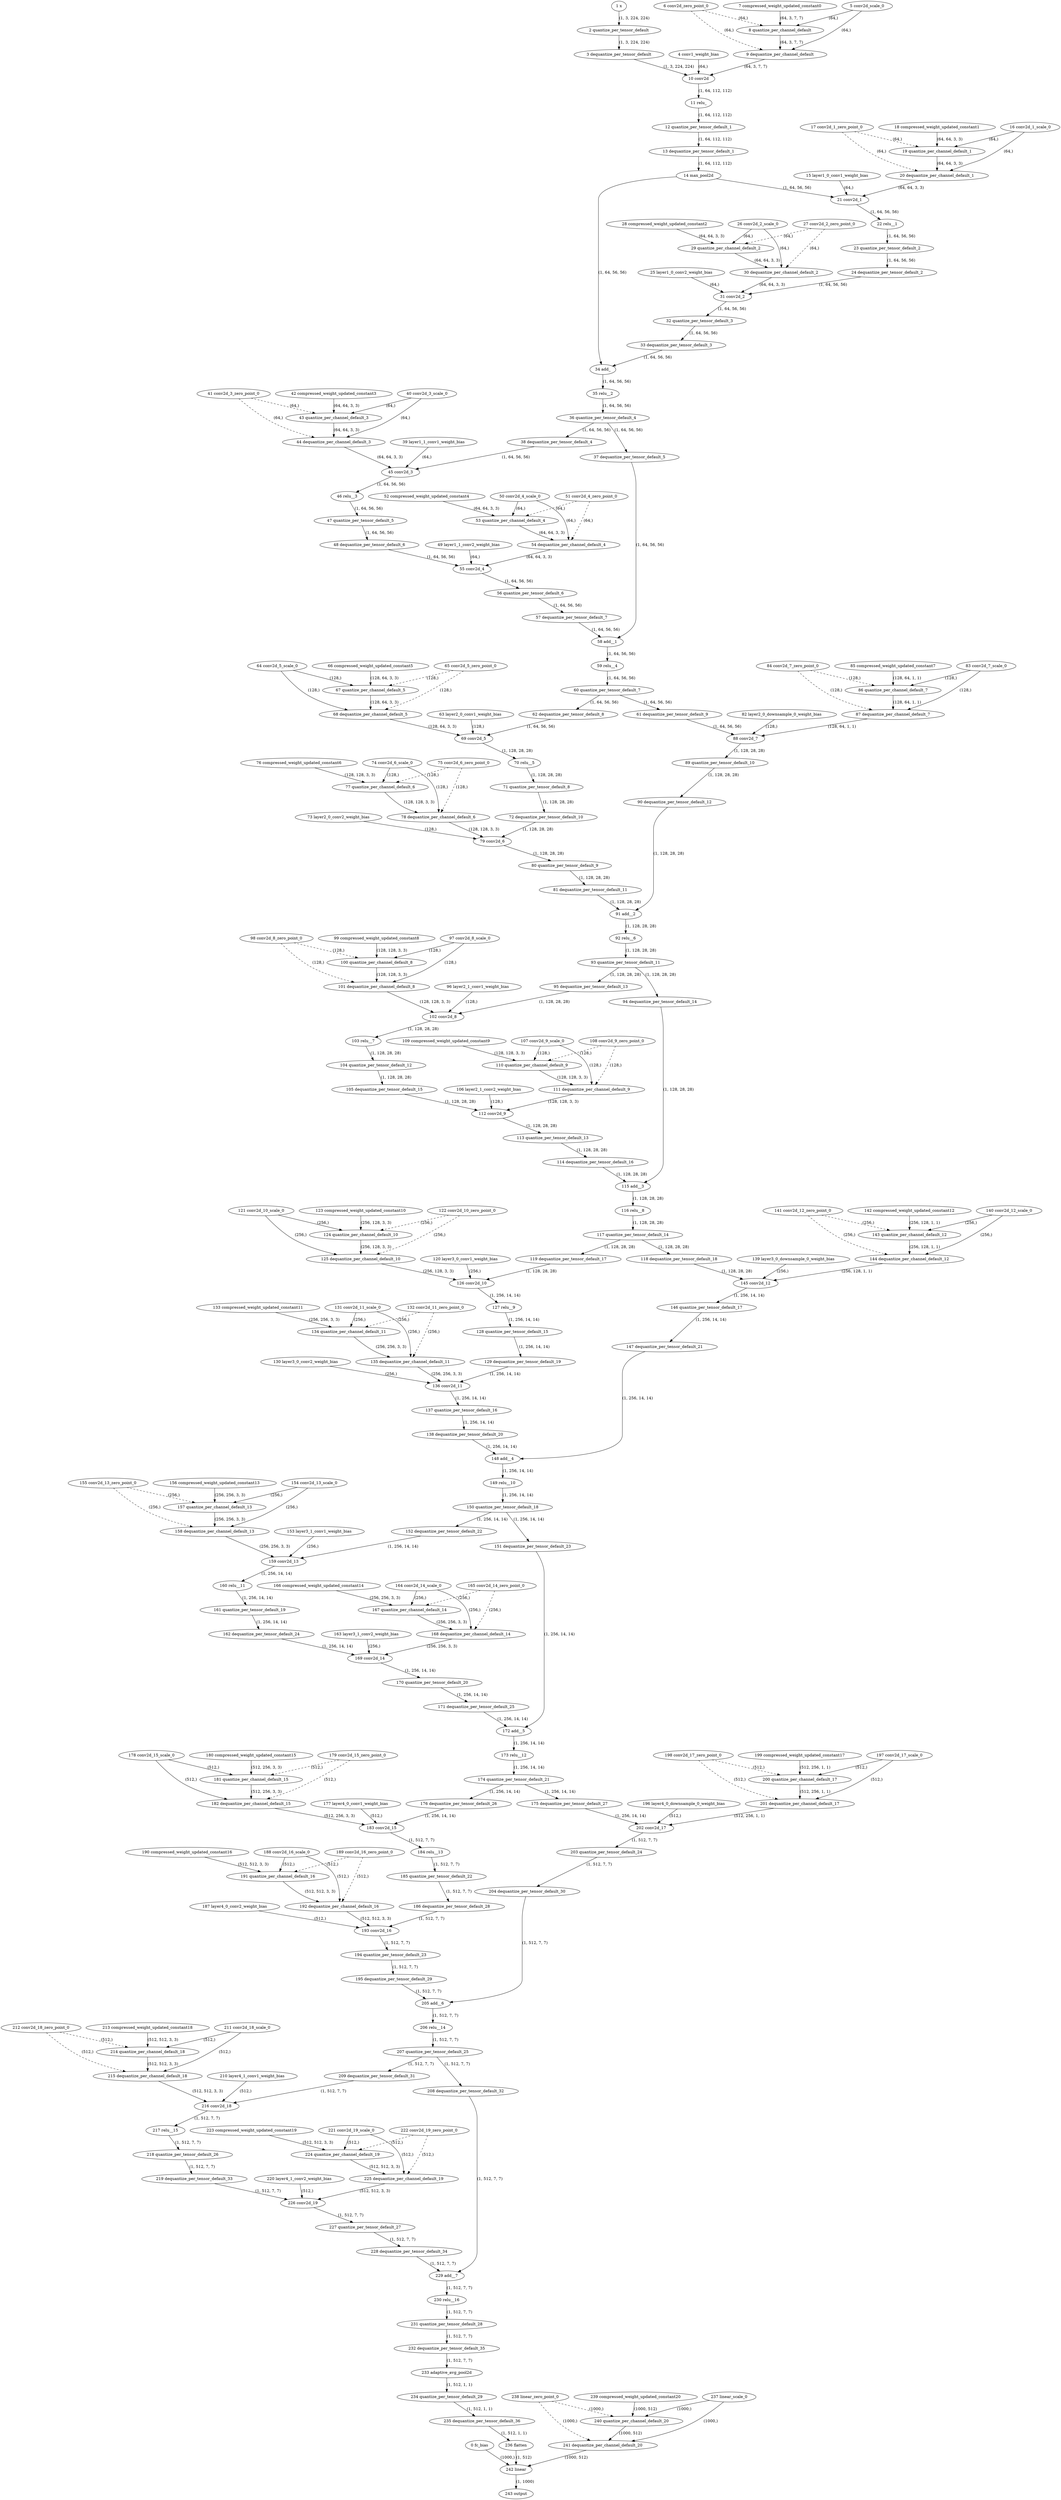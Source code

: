 strict digraph  {
"0 fc_bias" [id=0, type=get_attr];
"1 x" [id=1, type=input];
"2 quantize_per_tensor_default" [id=2, type=quantize_per_tensor];
"3 dequantize_per_tensor_default" [id=3, type=dequantize_per_tensor];
"4 conv1_weight_bias" [id=4, type=get_attr];
"5 conv2d_scale_0" [id=5, type=get_attr];
"6 conv2d_zero_point_0" [id=6, type=get_attr];
"7 compressed_weight_updated_constant0" [id=7, type=get_attr];
"8 quantize_per_channel_default" [id=8, type=quantize_per_channel];
"9 dequantize_per_channel_default" [id=9, type=dequantize_per_channel];
"10 conv2d" [id=10, type=conv2d];
"11 relu_" [id=11, type=relu_];
"12 quantize_per_tensor_default_1" [id=12, type=quantize_per_tensor];
"13 dequantize_per_tensor_default_1" [id=13, type=dequantize_per_tensor];
"14 max_pool2d" [id=14, type=max_pool2d];
"15 layer1_0_conv1_weight_bias" [id=15, type=get_attr];
"16 conv2d_1_scale_0" [id=16, type=get_attr];
"17 conv2d_1_zero_point_0" [id=17, type=get_attr];
"18 compressed_weight_updated_constant1" [id=18, type=get_attr];
"19 quantize_per_channel_default_1" [id=19, type=quantize_per_channel];
"20 dequantize_per_channel_default_1" [id=20, type=dequantize_per_channel];
"21 conv2d_1" [id=21, type=conv2d];
"22 relu__1" [id=22, type=relu_];
"23 quantize_per_tensor_default_2" [id=23, type=quantize_per_tensor];
"24 dequantize_per_tensor_default_2" [id=24, type=dequantize_per_tensor];
"25 layer1_0_conv2_weight_bias" [id=25, type=get_attr];
"26 conv2d_2_scale_0" [id=26, type=get_attr];
"27 conv2d_2_zero_point_0" [id=27, type=get_attr];
"28 compressed_weight_updated_constant2" [id=28, type=get_attr];
"29 quantize_per_channel_default_2" [id=29, type=quantize_per_channel];
"30 dequantize_per_channel_default_2" [id=30, type=dequantize_per_channel];
"31 conv2d_2" [id=31, type=conv2d];
"32 quantize_per_tensor_default_3" [id=32, type=quantize_per_tensor];
"33 dequantize_per_tensor_default_3" [id=33, type=dequantize_per_tensor];
"34 add_" [id=34, type=add_];
"35 relu__2" [id=35, type=relu_];
"36 quantize_per_tensor_default_4" [id=36, type=quantize_per_tensor];
"37 dequantize_per_tensor_default_5" [id=37, type=dequantize_per_tensor];
"38 dequantize_per_tensor_default_4" [id=38, type=dequantize_per_tensor];
"39 layer1_1_conv1_weight_bias" [id=39, type=get_attr];
"40 conv2d_3_scale_0" [id=40, type=get_attr];
"41 conv2d_3_zero_point_0" [id=41, type=get_attr];
"42 compressed_weight_updated_constant3" [id=42, type=get_attr];
"43 quantize_per_channel_default_3" [id=43, type=quantize_per_channel];
"44 dequantize_per_channel_default_3" [id=44, type=dequantize_per_channel];
"45 conv2d_3" [id=45, type=conv2d];
"46 relu__3" [id=46, type=relu_];
"47 quantize_per_tensor_default_5" [id=47, type=quantize_per_tensor];
"48 dequantize_per_tensor_default_6" [id=48, type=dequantize_per_tensor];
"49 layer1_1_conv2_weight_bias" [id=49, type=get_attr];
"50 conv2d_4_scale_0" [id=50, type=get_attr];
"51 conv2d_4_zero_point_0" [id=51, type=get_attr];
"52 compressed_weight_updated_constant4" [id=52, type=get_attr];
"53 quantize_per_channel_default_4" [id=53, type=quantize_per_channel];
"54 dequantize_per_channel_default_4" [id=54, type=dequantize_per_channel];
"55 conv2d_4" [id=55, type=conv2d];
"56 quantize_per_tensor_default_6" [id=56, type=quantize_per_tensor];
"57 dequantize_per_tensor_default_7" [id=57, type=dequantize_per_tensor];
"58 add__1" [id=58, type=add_];
"59 relu__4" [id=59, type=relu_];
"60 quantize_per_tensor_default_7" [id=60, type=quantize_per_tensor];
"61 dequantize_per_tensor_default_9" [id=61, type=dequantize_per_tensor];
"62 dequantize_per_tensor_default_8" [id=62, type=dequantize_per_tensor];
"63 layer2_0_conv1_weight_bias" [id=63, type=get_attr];
"64 conv2d_5_scale_0" [id=64, type=get_attr];
"65 conv2d_5_zero_point_0" [id=65, type=get_attr];
"66 compressed_weight_updated_constant5" [id=66, type=get_attr];
"67 quantize_per_channel_default_5" [id=67, type=quantize_per_channel];
"68 dequantize_per_channel_default_5" [id=68, type=dequantize_per_channel];
"69 conv2d_5" [id=69, type=conv2d];
"70 relu__5" [id=70, type=relu_];
"71 quantize_per_tensor_default_8" [id=71, type=quantize_per_tensor];
"72 dequantize_per_tensor_default_10" [id=72, type=dequantize_per_tensor];
"73 layer2_0_conv2_weight_bias" [id=73, type=get_attr];
"74 conv2d_6_scale_0" [id=74, type=get_attr];
"75 conv2d_6_zero_point_0" [id=75, type=get_attr];
"76 compressed_weight_updated_constant6" [id=76, type=get_attr];
"77 quantize_per_channel_default_6" [id=77, type=quantize_per_channel];
"78 dequantize_per_channel_default_6" [id=78, type=dequantize_per_channel];
"79 conv2d_6" [id=79, type=conv2d];
"80 quantize_per_tensor_default_9" [id=80, type=quantize_per_tensor];
"81 dequantize_per_tensor_default_11" [id=81, type=dequantize_per_tensor];
"82 layer2_0_downsample_0_weight_bias" [id=82, type=get_attr];
"83 conv2d_7_scale_0" [id=83, type=get_attr];
"84 conv2d_7_zero_point_0" [id=84, type=get_attr];
"85 compressed_weight_updated_constant7" [id=85, type=get_attr];
"86 quantize_per_channel_default_7" [id=86, type=quantize_per_channel];
"87 dequantize_per_channel_default_7" [id=87, type=dequantize_per_channel];
"88 conv2d_7" [id=88, type=conv2d];
"89 quantize_per_tensor_default_10" [id=89, type=quantize_per_tensor];
"90 dequantize_per_tensor_default_12" [id=90, type=dequantize_per_tensor];
"91 add__2" [id=91, type=add_];
"92 relu__6" [id=92, type=relu_];
"93 quantize_per_tensor_default_11" [id=93, type=quantize_per_tensor];
"94 dequantize_per_tensor_default_14" [id=94, type=dequantize_per_tensor];
"95 dequantize_per_tensor_default_13" [id=95, type=dequantize_per_tensor];
"96 layer2_1_conv1_weight_bias" [id=96, type=get_attr];
"97 conv2d_8_scale_0" [id=97, type=get_attr];
"98 conv2d_8_zero_point_0" [id=98, type=get_attr];
"99 compressed_weight_updated_constant8" [id=99, type=get_attr];
"100 quantize_per_channel_default_8" [id=100, type=quantize_per_channel];
"101 dequantize_per_channel_default_8" [id=101, type=dequantize_per_channel];
"102 conv2d_8" [id=102, type=conv2d];
"103 relu__7" [id=103, type=relu_];
"104 quantize_per_tensor_default_12" [id=104, type=quantize_per_tensor];
"105 dequantize_per_tensor_default_15" [id=105, type=dequantize_per_tensor];
"106 layer2_1_conv2_weight_bias" [id=106, type=get_attr];
"107 conv2d_9_scale_0" [id=107, type=get_attr];
"108 conv2d_9_zero_point_0" [id=108, type=get_attr];
"109 compressed_weight_updated_constant9" [id=109, type=get_attr];
"110 quantize_per_channel_default_9" [id=110, type=quantize_per_channel];
"111 dequantize_per_channel_default_9" [id=111, type=dequantize_per_channel];
"112 conv2d_9" [id=112, type=conv2d];
"113 quantize_per_tensor_default_13" [id=113, type=quantize_per_tensor];
"114 dequantize_per_tensor_default_16" [id=114, type=dequantize_per_tensor];
"115 add__3" [id=115, type=add_];
"116 relu__8" [id=116, type=relu_];
"117 quantize_per_tensor_default_14" [id=117, type=quantize_per_tensor];
"118 dequantize_per_tensor_default_18" [id=118, type=dequantize_per_tensor];
"119 dequantize_per_tensor_default_17" [id=119, type=dequantize_per_tensor];
"120 layer3_0_conv1_weight_bias" [id=120, type=get_attr];
"121 conv2d_10_scale_0" [id=121, type=get_attr];
"122 conv2d_10_zero_point_0" [id=122, type=get_attr];
"123 compressed_weight_updated_constant10" [id=123, type=get_attr];
"124 quantize_per_channel_default_10" [id=124, type=quantize_per_channel];
"125 dequantize_per_channel_default_10" [id=125, type=dequantize_per_channel];
"126 conv2d_10" [id=126, type=conv2d];
"127 relu__9" [id=127, type=relu_];
"128 quantize_per_tensor_default_15" [id=128, type=quantize_per_tensor];
"129 dequantize_per_tensor_default_19" [id=129, type=dequantize_per_tensor];
"130 layer3_0_conv2_weight_bias" [id=130, type=get_attr];
"131 conv2d_11_scale_0" [id=131, type=get_attr];
"132 conv2d_11_zero_point_0" [id=132, type=get_attr];
"133 compressed_weight_updated_constant11" [id=133, type=get_attr];
"134 quantize_per_channel_default_11" [id=134, type=quantize_per_channel];
"135 dequantize_per_channel_default_11" [id=135, type=dequantize_per_channel];
"136 conv2d_11" [id=136, type=conv2d];
"137 quantize_per_tensor_default_16" [id=137, type=quantize_per_tensor];
"138 dequantize_per_tensor_default_20" [id=138, type=dequantize_per_tensor];
"139 layer3_0_downsample_0_weight_bias" [id=139, type=get_attr];
"140 conv2d_12_scale_0" [id=140, type=get_attr];
"141 conv2d_12_zero_point_0" [id=141, type=get_attr];
"142 compressed_weight_updated_constant12" [id=142, type=get_attr];
"143 quantize_per_channel_default_12" [id=143, type=quantize_per_channel];
"144 dequantize_per_channel_default_12" [id=144, type=dequantize_per_channel];
"145 conv2d_12" [id=145, type=conv2d];
"146 quantize_per_tensor_default_17" [id=146, type=quantize_per_tensor];
"147 dequantize_per_tensor_default_21" [id=147, type=dequantize_per_tensor];
"148 add__4" [id=148, type=add_];
"149 relu__10" [id=149, type=relu_];
"150 quantize_per_tensor_default_18" [id=150, type=quantize_per_tensor];
"151 dequantize_per_tensor_default_23" [id=151, type=dequantize_per_tensor];
"152 dequantize_per_tensor_default_22" [id=152, type=dequantize_per_tensor];
"153 layer3_1_conv1_weight_bias" [id=153, type=get_attr];
"154 conv2d_13_scale_0" [id=154, type=get_attr];
"155 conv2d_13_zero_point_0" [id=155, type=get_attr];
"156 compressed_weight_updated_constant13" [id=156, type=get_attr];
"157 quantize_per_channel_default_13" [id=157, type=quantize_per_channel];
"158 dequantize_per_channel_default_13" [id=158, type=dequantize_per_channel];
"159 conv2d_13" [id=159, type=conv2d];
"160 relu__11" [id=160, type=relu_];
"161 quantize_per_tensor_default_19" [id=161, type=quantize_per_tensor];
"162 dequantize_per_tensor_default_24" [id=162, type=dequantize_per_tensor];
"163 layer3_1_conv2_weight_bias" [id=163, type=get_attr];
"164 conv2d_14_scale_0" [id=164, type=get_attr];
"165 conv2d_14_zero_point_0" [id=165, type=get_attr];
"166 compressed_weight_updated_constant14" [id=166, type=get_attr];
"167 quantize_per_channel_default_14" [id=167, type=quantize_per_channel];
"168 dequantize_per_channel_default_14" [id=168, type=dequantize_per_channel];
"169 conv2d_14" [id=169, type=conv2d];
"170 quantize_per_tensor_default_20" [id=170, type=quantize_per_tensor];
"171 dequantize_per_tensor_default_25" [id=171, type=dequantize_per_tensor];
"172 add__5" [id=172, type=add_];
"173 relu__12" [id=173, type=relu_];
"174 quantize_per_tensor_default_21" [id=174, type=quantize_per_tensor];
"175 dequantize_per_tensor_default_27" [id=175, type=dequantize_per_tensor];
"176 dequantize_per_tensor_default_26" [id=176, type=dequantize_per_tensor];
"177 layer4_0_conv1_weight_bias" [id=177, type=get_attr];
"178 conv2d_15_scale_0" [id=178, type=get_attr];
"179 conv2d_15_zero_point_0" [id=179, type=get_attr];
"180 compressed_weight_updated_constant15" [id=180, type=get_attr];
"181 quantize_per_channel_default_15" [id=181, type=quantize_per_channel];
"182 dequantize_per_channel_default_15" [id=182, type=dequantize_per_channel];
"183 conv2d_15" [id=183, type=conv2d];
"184 relu__13" [id=184, type=relu_];
"185 quantize_per_tensor_default_22" [id=185, type=quantize_per_tensor];
"186 dequantize_per_tensor_default_28" [id=186, type=dequantize_per_tensor];
"187 layer4_0_conv2_weight_bias" [id=187, type=get_attr];
"188 conv2d_16_scale_0" [id=188, type=get_attr];
"189 conv2d_16_zero_point_0" [id=189, type=get_attr];
"190 compressed_weight_updated_constant16" [id=190, type=get_attr];
"191 quantize_per_channel_default_16" [id=191, type=quantize_per_channel];
"192 dequantize_per_channel_default_16" [id=192, type=dequantize_per_channel];
"193 conv2d_16" [id=193, type=conv2d];
"194 quantize_per_tensor_default_23" [id=194, type=quantize_per_tensor];
"195 dequantize_per_tensor_default_29" [id=195, type=dequantize_per_tensor];
"196 layer4_0_downsample_0_weight_bias" [id=196, type=get_attr];
"197 conv2d_17_scale_0" [id=197, type=get_attr];
"198 conv2d_17_zero_point_0" [id=198, type=get_attr];
"199 compressed_weight_updated_constant17" [id=199, type=get_attr];
"200 quantize_per_channel_default_17" [id=200, type=quantize_per_channel];
"201 dequantize_per_channel_default_17" [id=201, type=dequantize_per_channel];
"202 conv2d_17" [id=202, type=conv2d];
"203 quantize_per_tensor_default_24" [id=203, type=quantize_per_tensor];
"204 dequantize_per_tensor_default_30" [id=204, type=dequantize_per_tensor];
"205 add__6" [id=205, type=add_];
"206 relu__14" [id=206, type=relu_];
"207 quantize_per_tensor_default_25" [id=207, type=quantize_per_tensor];
"208 dequantize_per_tensor_default_32" [id=208, type=dequantize_per_tensor];
"209 dequantize_per_tensor_default_31" [id=209, type=dequantize_per_tensor];
"210 layer4_1_conv1_weight_bias" [id=210, type=get_attr];
"211 conv2d_18_scale_0" [id=211, type=get_attr];
"212 conv2d_18_zero_point_0" [id=212, type=get_attr];
"213 compressed_weight_updated_constant18" [id=213, type=get_attr];
"214 quantize_per_channel_default_18" [id=214, type=quantize_per_channel];
"215 dequantize_per_channel_default_18" [id=215, type=dequantize_per_channel];
"216 conv2d_18" [id=216, type=conv2d];
"217 relu__15" [id=217, type=relu_];
"218 quantize_per_tensor_default_26" [id=218, type=quantize_per_tensor];
"219 dequantize_per_tensor_default_33" [id=219, type=dequantize_per_tensor];
"220 layer4_1_conv2_weight_bias" [id=220, type=get_attr];
"221 conv2d_19_scale_0" [id=221, type=get_attr];
"222 conv2d_19_zero_point_0" [id=222, type=get_attr];
"223 compressed_weight_updated_constant19" [id=223, type=get_attr];
"224 quantize_per_channel_default_19" [id=224, type=quantize_per_channel];
"225 dequantize_per_channel_default_19" [id=225, type=dequantize_per_channel];
"226 conv2d_19" [id=226, type=conv2d];
"227 quantize_per_tensor_default_27" [id=227, type=quantize_per_tensor];
"228 dequantize_per_tensor_default_34" [id=228, type=dequantize_per_tensor];
"229 add__7" [id=229, type=add_];
"230 relu__16" [id=230, type=relu_];
"231 quantize_per_tensor_default_28" [id=231, type=quantize_per_tensor];
"232 dequantize_per_tensor_default_35" [id=232, type=dequantize_per_tensor];
"233 adaptive_avg_pool2d" [id=233, type=adaptive_avg_pool2d];
"234 quantize_per_tensor_default_29" [id=234, type=quantize_per_tensor];
"235 dequantize_per_tensor_default_36" [id=235, type=dequantize_per_tensor];
"236 flatten" [id=236, type=flatten];
"237 linear_scale_0" [id=237, type=get_attr];
"238 linear_zero_point_0" [id=238, type=get_attr];
"239 compressed_weight_updated_constant20" [id=239, type=get_attr];
"240 quantize_per_channel_default_20" [id=240, type=quantize_per_channel];
"241 dequantize_per_channel_default_20" [id=241, type=dequantize_per_channel];
"242 linear" [id=242, type=linear];
"243 output" [id=243, type=output];
"0 fc_bias" -> "242 linear"  [label="(1000,)", style=solid];
"1 x" -> "2 quantize_per_tensor_default"  [label="(1, 3, 224, 224)", style=solid];
"2 quantize_per_tensor_default" -> "3 dequantize_per_tensor_default"  [label="(1, 3, 224, 224)", style=solid];
"3 dequantize_per_tensor_default" -> "10 conv2d"  [label="(1, 3, 224, 224)", style=solid];
"4 conv1_weight_bias" -> "10 conv2d"  [label="(64,)", style=solid];
"5 conv2d_scale_0" -> "8 quantize_per_channel_default"  [label="(64,)", style=solid];
"5 conv2d_scale_0" -> "9 dequantize_per_channel_default"  [label="(64,)", style=solid];
"6 conv2d_zero_point_0" -> "8 quantize_per_channel_default"  [label="(64,)", style=dashed];
"6 conv2d_zero_point_0" -> "9 dequantize_per_channel_default"  [label="(64,)", style=dashed];
"7 compressed_weight_updated_constant0" -> "8 quantize_per_channel_default"  [label="(64, 3, 7, 7)", style=solid];
"8 quantize_per_channel_default" -> "9 dequantize_per_channel_default"  [label="(64, 3, 7, 7)", style=solid];
"9 dequantize_per_channel_default" -> "10 conv2d"  [label="(64, 3, 7, 7)", style=solid];
"10 conv2d" -> "11 relu_"  [label="(1, 64, 112, 112)", style=solid];
"11 relu_" -> "12 quantize_per_tensor_default_1"  [label="(1, 64, 112, 112)", style=solid];
"12 quantize_per_tensor_default_1" -> "13 dequantize_per_tensor_default_1"  [label="(1, 64, 112, 112)", style=solid];
"13 dequantize_per_tensor_default_1" -> "14 max_pool2d"  [label="(1, 64, 112, 112)", style=solid];
"14 max_pool2d" -> "21 conv2d_1"  [label="(1, 64, 56, 56)", style=solid];
"14 max_pool2d" -> "34 add_"  [label="(1, 64, 56, 56)", style=solid];
"15 layer1_0_conv1_weight_bias" -> "21 conv2d_1"  [label="(64,)", style=solid];
"16 conv2d_1_scale_0" -> "19 quantize_per_channel_default_1"  [label="(64,)", style=solid];
"16 conv2d_1_scale_0" -> "20 dequantize_per_channel_default_1"  [label="(64,)", style=solid];
"17 conv2d_1_zero_point_0" -> "19 quantize_per_channel_default_1"  [label="(64,)", style=dashed];
"17 conv2d_1_zero_point_0" -> "20 dequantize_per_channel_default_1"  [label="(64,)", style=dashed];
"18 compressed_weight_updated_constant1" -> "19 quantize_per_channel_default_1"  [label="(64, 64, 3, 3)", style=solid];
"19 quantize_per_channel_default_1" -> "20 dequantize_per_channel_default_1"  [label="(64, 64, 3, 3)", style=solid];
"20 dequantize_per_channel_default_1" -> "21 conv2d_1"  [label="(64, 64, 3, 3)", style=solid];
"21 conv2d_1" -> "22 relu__1"  [label="(1, 64, 56, 56)", style=solid];
"22 relu__1" -> "23 quantize_per_tensor_default_2"  [label="(1, 64, 56, 56)", style=solid];
"23 quantize_per_tensor_default_2" -> "24 dequantize_per_tensor_default_2"  [label="(1, 64, 56, 56)", style=solid];
"24 dequantize_per_tensor_default_2" -> "31 conv2d_2"  [label="(1, 64, 56, 56)", style=solid];
"25 layer1_0_conv2_weight_bias" -> "31 conv2d_2"  [label="(64,)", style=solid];
"26 conv2d_2_scale_0" -> "29 quantize_per_channel_default_2"  [label="(64,)", style=solid];
"26 conv2d_2_scale_0" -> "30 dequantize_per_channel_default_2"  [label="(64,)", style=solid];
"27 conv2d_2_zero_point_0" -> "29 quantize_per_channel_default_2"  [label="(64,)", style=dashed];
"27 conv2d_2_zero_point_0" -> "30 dequantize_per_channel_default_2"  [label="(64,)", style=dashed];
"28 compressed_weight_updated_constant2" -> "29 quantize_per_channel_default_2"  [label="(64, 64, 3, 3)", style=solid];
"29 quantize_per_channel_default_2" -> "30 dequantize_per_channel_default_2"  [label="(64, 64, 3, 3)", style=solid];
"30 dequantize_per_channel_default_2" -> "31 conv2d_2"  [label="(64, 64, 3, 3)", style=solid];
"31 conv2d_2" -> "32 quantize_per_tensor_default_3"  [label="(1, 64, 56, 56)", style=solid];
"32 quantize_per_tensor_default_3" -> "33 dequantize_per_tensor_default_3"  [label="(1, 64, 56, 56)", style=solid];
"33 dequantize_per_tensor_default_3" -> "34 add_"  [label="(1, 64, 56, 56)", style=solid];
"34 add_" -> "35 relu__2"  [label="(1, 64, 56, 56)", style=solid];
"35 relu__2" -> "36 quantize_per_tensor_default_4"  [label="(1, 64, 56, 56)", style=solid];
"36 quantize_per_tensor_default_4" -> "37 dequantize_per_tensor_default_5"  [label="(1, 64, 56, 56)", style=solid];
"36 quantize_per_tensor_default_4" -> "38 dequantize_per_tensor_default_4"  [label="(1, 64, 56, 56)", style=solid];
"37 dequantize_per_tensor_default_5" -> "58 add__1"  [label="(1, 64, 56, 56)", style=solid];
"38 dequantize_per_tensor_default_4" -> "45 conv2d_3"  [label="(1, 64, 56, 56)", style=solid];
"39 layer1_1_conv1_weight_bias" -> "45 conv2d_3"  [label="(64,)", style=solid];
"40 conv2d_3_scale_0" -> "43 quantize_per_channel_default_3"  [label="(64,)", style=solid];
"40 conv2d_3_scale_0" -> "44 dequantize_per_channel_default_3"  [label="(64,)", style=solid];
"41 conv2d_3_zero_point_0" -> "43 quantize_per_channel_default_3"  [label="(64,)", style=dashed];
"41 conv2d_3_zero_point_0" -> "44 dequantize_per_channel_default_3"  [label="(64,)", style=dashed];
"42 compressed_weight_updated_constant3" -> "43 quantize_per_channel_default_3"  [label="(64, 64, 3, 3)", style=solid];
"43 quantize_per_channel_default_3" -> "44 dequantize_per_channel_default_3"  [label="(64, 64, 3, 3)", style=solid];
"44 dequantize_per_channel_default_3" -> "45 conv2d_3"  [label="(64, 64, 3, 3)", style=solid];
"45 conv2d_3" -> "46 relu__3"  [label="(1, 64, 56, 56)", style=solid];
"46 relu__3" -> "47 quantize_per_tensor_default_5"  [label="(1, 64, 56, 56)", style=solid];
"47 quantize_per_tensor_default_5" -> "48 dequantize_per_tensor_default_6"  [label="(1, 64, 56, 56)", style=solid];
"48 dequantize_per_tensor_default_6" -> "55 conv2d_4"  [label="(1, 64, 56, 56)", style=solid];
"49 layer1_1_conv2_weight_bias" -> "55 conv2d_4"  [label="(64,)", style=solid];
"50 conv2d_4_scale_0" -> "53 quantize_per_channel_default_4"  [label="(64,)", style=solid];
"50 conv2d_4_scale_0" -> "54 dequantize_per_channel_default_4"  [label="(64,)", style=solid];
"51 conv2d_4_zero_point_0" -> "53 quantize_per_channel_default_4"  [label="(64,)", style=dashed];
"51 conv2d_4_zero_point_0" -> "54 dequantize_per_channel_default_4"  [label="(64,)", style=dashed];
"52 compressed_weight_updated_constant4" -> "53 quantize_per_channel_default_4"  [label="(64, 64, 3, 3)", style=solid];
"53 quantize_per_channel_default_4" -> "54 dequantize_per_channel_default_4"  [label="(64, 64, 3, 3)", style=solid];
"54 dequantize_per_channel_default_4" -> "55 conv2d_4"  [label="(64, 64, 3, 3)", style=solid];
"55 conv2d_4" -> "56 quantize_per_tensor_default_6"  [label="(1, 64, 56, 56)", style=solid];
"56 quantize_per_tensor_default_6" -> "57 dequantize_per_tensor_default_7"  [label="(1, 64, 56, 56)", style=solid];
"57 dequantize_per_tensor_default_7" -> "58 add__1"  [label="(1, 64, 56, 56)", style=solid];
"58 add__1" -> "59 relu__4"  [label="(1, 64, 56, 56)", style=solid];
"59 relu__4" -> "60 quantize_per_tensor_default_7"  [label="(1, 64, 56, 56)", style=solid];
"60 quantize_per_tensor_default_7" -> "61 dequantize_per_tensor_default_9"  [label="(1, 64, 56, 56)", style=solid];
"60 quantize_per_tensor_default_7" -> "62 dequantize_per_tensor_default_8"  [label="(1, 64, 56, 56)", style=solid];
"61 dequantize_per_tensor_default_9" -> "88 conv2d_7"  [label="(1, 64, 56, 56)", style=solid];
"62 dequantize_per_tensor_default_8" -> "69 conv2d_5"  [label="(1, 64, 56, 56)", style=solid];
"63 layer2_0_conv1_weight_bias" -> "69 conv2d_5"  [label="(128,)", style=solid];
"64 conv2d_5_scale_0" -> "67 quantize_per_channel_default_5"  [label="(128,)", style=solid];
"64 conv2d_5_scale_0" -> "68 dequantize_per_channel_default_5"  [label="(128,)", style=solid];
"65 conv2d_5_zero_point_0" -> "67 quantize_per_channel_default_5"  [label="(128,)", style=dashed];
"65 conv2d_5_zero_point_0" -> "68 dequantize_per_channel_default_5"  [label="(128,)", style=dashed];
"66 compressed_weight_updated_constant5" -> "67 quantize_per_channel_default_5"  [label="(128, 64, 3, 3)", style=solid];
"67 quantize_per_channel_default_5" -> "68 dequantize_per_channel_default_5"  [label="(128, 64, 3, 3)", style=solid];
"68 dequantize_per_channel_default_5" -> "69 conv2d_5"  [label="(128, 64, 3, 3)", style=solid];
"69 conv2d_5" -> "70 relu__5"  [label="(1, 128, 28, 28)", style=solid];
"70 relu__5" -> "71 quantize_per_tensor_default_8"  [label="(1, 128, 28, 28)", style=solid];
"71 quantize_per_tensor_default_8" -> "72 dequantize_per_tensor_default_10"  [label="(1, 128, 28, 28)", style=solid];
"72 dequantize_per_tensor_default_10" -> "79 conv2d_6"  [label="(1, 128, 28, 28)", style=solid];
"73 layer2_0_conv2_weight_bias" -> "79 conv2d_6"  [label="(128,)", style=solid];
"74 conv2d_6_scale_0" -> "77 quantize_per_channel_default_6"  [label="(128,)", style=solid];
"74 conv2d_6_scale_0" -> "78 dequantize_per_channel_default_6"  [label="(128,)", style=solid];
"75 conv2d_6_zero_point_0" -> "77 quantize_per_channel_default_6"  [label="(128,)", style=dashed];
"75 conv2d_6_zero_point_0" -> "78 dequantize_per_channel_default_6"  [label="(128,)", style=dashed];
"76 compressed_weight_updated_constant6" -> "77 quantize_per_channel_default_6"  [label="(128, 128, 3, 3)", style=solid];
"77 quantize_per_channel_default_6" -> "78 dequantize_per_channel_default_6"  [label="(128, 128, 3, 3)", style=solid];
"78 dequantize_per_channel_default_6" -> "79 conv2d_6"  [label="(128, 128, 3, 3)", style=solid];
"79 conv2d_6" -> "80 quantize_per_tensor_default_9"  [label="(1, 128, 28, 28)", style=solid];
"80 quantize_per_tensor_default_9" -> "81 dequantize_per_tensor_default_11"  [label="(1, 128, 28, 28)", style=solid];
"81 dequantize_per_tensor_default_11" -> "91 add__2"  [label="(1, 128, 28, 28)", style=solid];
"82 layer2_0_downsample_0_weight_bias" -> "88 conv2d_7"  [label="(128,)", style=solid];
"83 conv2d_7_scale_0" -> "86 quantize_per_channel_default_7"  [label="(128,)", style=solid];
"83 conv2d_7_scale_0" -> "87 dequantize_per_channel_default_7"  [label="(128,)", style=solid];
"84 conv2d_7_zero_point_0" -> "86 quantize_per_channel_default_7"  [label="(128,)", style=dashed];
"84 conv2d_7_zero_point_0" -> "87 dequantize_per_channel_default_7"  [label="(128,)", style=dashed];
"85 compressed_weight_updated_constant7" -> "86 quantize_per_channel_default_7"  [label="(128, 64, 1, 1)", style=solid];
"86 quantize_per_channel_default_7" -> "87 dequantize_per_channel_default_7"  [label="(128, 64, 1, 1)", style=solid];
"87 dequantize_per_channel_default_7" -> "88 conv2d_7"  [label="(128, 64, 1, 1)", style=solid];
"88 conv2d_7" -> "89 quantize_per_tensor_default_10"  [label="(1, 128, 28, 28)", style=solid];
"89 quantize_per_tensor_default_10" -> "90 dequantize_per_tensor_default_12"  [label="(1, 128, 28, 28)", style=solid];
"90 dequantize_per_tensor_default_12" -> "91 add__2"  [label="(1, 128, 28, 28)", style=solid];
"91 add__2" -> "92 relu__6"  [label="(1, 128, 28, 28)", style=solid];
"92 relu__6" -> "93 quantize_per_tensor_default_11"  [label="(1, 128, 28, 28)", style=solid];
"93 quantize_per_tensor_default_11" -> "94 dequantize_per_tensor_default_14"  [label="(1, 128, 28, 28)", style=solid];
"93 quantize_per_tensor_default_11" -> "95 dequantize_per_tensor_default_13"  [label="(1, 128, 28, 28)", style=solid];
"94 dequantize_per_tensor_default_14" -> "115 add__3"  [label="(1, 128, 28, 28)", style=solid];
"95 dequantize_per_tensor_default_13" -> "102 conv2d_8"  [label="(1, 128, 28, 28)", style=solid];
"96 layer2_1_conv1_weight_bias" -> "102 conv2d_8"  [label="(128,)", style=solid];
"97 conv2d_8_scale_0" -> "100 quantize_per_channel_default_8"  [label="(128,)", style=solid];
"97 conv2d_8_scale_0" -> "101 dequantize_per_channel_default_8"  [label="(128,)", style=solid];
"98 conv2d_8_zero_point_0" -> "100 quantize_per_channel_default_8"  [label="(128,)", style=dashed];
"98 conv2d_8_zero_point_0" -> "101 dequantize_per_channel_default_8"  [label="(128,)", style=dashed];
"99 compressed_weight_updated_constant8" -> "100 quantize_per_channel_default_8"  [label="(128, 128, 3, 3)", style=solid];
"100 quantize_per_channel_default_8" -> "101 dequantize_per_channel_default_8"  [label="(128, 128, 3, 3)", style=solid];
"101 dequantize_per_channel_default_8" -> "102 conv2d_8"  [label="(128, 128, 3, 3)", style=solid];
"102 conv2d_8" -> "103 relu__7"  [label="(1, 128, 28, 28)", style=solid];
"103 relu__7" -> "104 quantize_per_tensor_default_12"  [label="(1, 128, 28, 28)", style=solid];
"104 quantize_per_tensor_default_12" -> "105 dequantize_per_tensor_default_15"  [label="(1, 128, 28, 28)", style=solid];
"105 dequantize_per_tensor_default_15" -> "112 conv2d_9"  [label="(1, 128, 28, 28)", style=solid];
"106 layer2_1_conv2_weight_bias" -> "112 conv2d_9"  [label="(128,)", style=solid];
"107 conv2d_9_scale_0" -> "110 quantize_per_channel_default_9"  [label="(128,)", style=solid];
"107 conv2d_9_scale_0" -> "111 dequantize_per_channel_default_9"  [label="(128,)", style=solid];
"108 conv2d_9_zero_point_0" -> "110 quantize_per_channel_default_9"  [label="(128,)", style=dashed];
"108 conv2d_9_zero_point_0" -> "111 dequantize_per_channel_default_9"  [label="(128,)", style=dashed];
"109 compressed_weight_updated_constant9" -> "110 quantize_per_channel_default_9"  [label="(128, 128, 3, 3)", style=solid];
"110 quantize_per_channel_default_9" -> "111 dequantize_per_channel_default_9"  [label="(128, 128, 3, 3)", style=solid];
"111 dequantize_per_channel_default_9" -> "112 conv2d_9"  [label="(128, 128, 3, 3)", style=solid];
"112 conv2d_9" -> "113 quantize_per_tensor_default_13"  [label="(1, 128, 28, 28)", style=solid];
"113 quantize_per_tensor_default_13" -> "114 dequantize_per_tensor_default_16"  [label="(1, 128, 28, 28)", style=solid];
"114 dequantize_per_tensor_default_16" -> "115 add__3"  [label="(1, 128, 28, 28)", style=solid];
"115 add__3" -> "116 relu__8"  [label="(1, 128, 28, 28)", style=solid];
"116 relu__8" -> "117 quantize_per_tensor_default_14"  [label="(1, 128, 28, 28)", style=solid];
"117 quantize_per_tensor_default_14" -> "118 dequantize_per_tensor_default_18"  [label="(1, 128, 28, 28)", style=solid];
"117 quantize_per_tensor_default_14" -> "119 dequantize_per_tensor_default_17"  [label="(1, 128, 28, 28)", style=solid];
"118 dequantize_per_tensor_default_18" -> "145 conv2d_12"  [label="(1, 128, 28, 28)", style=solid];
"119 dequantize_per_tensor_default_17" -> "126 conv2d_10"  [label="(1, 128, 28, 28)", style=solid];
"120 layer3_0_conv1_weight_bias" -> "126 conv2d_10"  [label="(256,)", style=solid];
"121 conv2d_10_scale_0" -> "124 quantize_per_channel_default_10"  [label="(256,)", style=solid];
"121 conv2d_10_scale_0" -> "125 dequantize_per_channel_default_10"  [label="(256,)", style=solid];
"122 conv2d_10_zero_point_0" -> "124 quantize_per_channel_default_10"  [label="(256,)", style=dashed];
"122 conv2d_10_zero_point_0" -> "125 dequantize_per_channel_default_10"  [label="(256,)", style=dashed];
"123 compressed_weight_updated_constant10" -> "124 quantize_per_channel_default_10"  [label="(256, 128, 3, 3)", style=solid];
"124 quantize_per_channel_default_10" -> "125 dequantize_per_channel_default_10"  [label="(256, 128, 3, 3)", style=solid];
"125 dequantize_per_channel_default_10" -> "126 conv2d_10"  [label="(256, 128, 3, 3)", style=solid];
"126 conv2d_10" -> "127 relu__9"  [label="(1, 256, 14, 14)", style=solid];
"127 relu__9" -> "128 quantize_per_tensor_default_15"  [label="(1, 256, 14, 14)", style=solid];
"128 quantize_per_tensor_default_15" -> "129 dequantize_per_tensor_default_19"  [label="(1, 256, 14, 14)", style=solid];
"129 dequantize_per_tensor_default_19" -> "136 conv2d_11"  [label="(1, 256, 14, 14)", style=solid];
"130 layer3_0_conv2_weight_bias" -> "136 conv2d_11"  [label="(256,)", style=solid];
"131 conv2d_11_scale_0" -> "134 quantize_per_channel_default_11"  [label="(256,)", style=solid];
"131 conv2d_11_scale_0" -> "135 dequantize_per_channel_default_11"  [label="(256,)", style=solid];
"132 conv2d_11_zero_point_0" -> "134 quantize_per_channel_default_11"  [label="(256,)", style=dashed];
"132 conv2d_11_zero_point_0" -> "135 dequantize_per_channel_default_11"  [label="(256,)", style=dashed];
"133 compressed_weight_updated_constant11" -> "134 quantize_per_channel_default_11"  [label="(256, 256, 3, 3)", style=solid];
"134 quantize_per_channel_default_11" -> "135 dequantize_per_channel_default_11"  [label="(256, 256, 3, 3)", style=solid];
"135 dequantize_per_channel_default_11" -> "136 conv2d_11"  [label="(256, 256, 3, 3)", style=solid];
"136 conv2d_11" -> "137 quantize_per_tensor_default_16"  [label="(1, 256, 14, 14)", style=solid];
"137 quantize_per_tensor_default_16" -> "138 dequantize_per_tensor_default_20"  [label="(1, 256, 14, 14)", style=solid];
"138 dequantize_per_tensor_default_20" -> "148 add__4"  [label="(1, 256, 14, 14)", style=solid];
"139 layer3_0_downsample_0_weight_bias" -> "145 conv2d_12"  [label="(256,)", style=solid];
"140 conv2d_12_scale_0" -> "143 quantize_per_channel_default_12"  [label="(256,)", style=solid];
"140 conv2d_12_scale_0" -> "144 dequantize_per_channel_default_12"  [label="(256,)", style=solid];
"141 conv2d_12_zero_point_0" -> "143 quantize_per_channel_default_12"  [label="(256,)", style=dashed];
"141 conv2d_12_zero_point_0" -> "144 dequantize_per_channel_default_12"  [label="(256,)", style=dashed];
"142 compressed_weight_updated_constant12" -> "143 quantize_per_channel_default_12"  [label="(256, 128, 1, 1)", style=solid];
"143 quantize_per_channel_default_12" -> "144 dequantize_per_channel_default_12"  [label="(256, 128, 1, 1)", style=solid];
"144 dequantize_per_channel_default_12" -> "145 conv2d_12"  [label="(256, 128, 1, 1)", style=solid];
"145 conv2d_12" -> "146 quantize_per_tensor_default_17"  [label="(1, 256, 14, 14)", style=solid];
"146 quantize_per_tensor_default_17" -> "147 dequantize_per_tensor_default_21"  [label="(1, 256, 14, 14)", style=solid];
"147 dequantize_per_tensor_default_21" -> "148 add__4"  [label="(1, 256, 14, 14)", style=solid];
"148 add__4" -> "149 relu__10"  [label="(1, 256, 14, 14)", style=solid];
"149 relu__10" -> "150 quantize_per_tensor_default_18"  [label="(1, 256, 14, 14)", style=solid];
"150 quantize_per_tensor_default_18" -> "151 dequantize_per_tensor_default_23"  [label="(1, 256, 14, 14)", style=solid];
"150 quantize_per_tensor_default_18" -> "152 dequantize_per_tensor_default_22"  [label="(1, 256, 14, 14)", style=solid];
"151 dequantize_per_tensor_default_23" -> "172 add__5"  [label="(1, 256, 14, 14)", style=solid];
"152 dequantize_per_tensor_default_22" -> "159 conv2d_13"  [label="(1, 256, 14, 14)", style=solid];
"153 layer3_1_conv1_weight_bias" -> "159 conv2d_13"  [label="(256,)", style=solid];
"154 conv2d_13_scale_0" -> "157 quantize_per_channel_default_13"  [label="(256,)", style=solid];
"154 conv2d_13_scale_0" -> "158 dequantize_per_channel_default_13"  [label="(256,)", style=solid];
"155 conv2d_13_zero_point_0" -> "157 quantize_per_channel_default_13"  [label="(256,)", style=dashed];
"155 conv2d_13_zero_point_0" -> "158 dequantize_per_channel_default_13"  [label="(256,)", style=dashed];
"156 compressed_weight_updated_constant13" -> "157 quantize_per_channel_default_13"  [label="(256, 256, 3, 3)", style=solid];
"157 quantize_per_channel_default_13" -> "158 dequantize_per_channel_default_13"  [label="(256, 256, 3, 3)", style=solid];
"158 dequantize_per_channel_default_13" -> "159 conv2d_13"  [label="(256, 256, 3, 3)", style=solid];
"159 conv2d_13" -> "160 relu__11"  [label="(1, 256, 14, 14)", style=solid];
"160 relu__11" -> "161 quantize_per_tensor_default_19"  [label="(1, 256, 14, 14)", style=solid];
"161 quantize_per_tensor_default_19" -> "162 dequantize_per_tensor_default_24"  [label="(1, 256, 14, 14)", style=solid];
"162 dequantize_per_tensor_default_24" -> "169 conv2d_14"  [label="(1, 256, 14, 14)", style=solid];
"163 layer3_1_conv2_weight_bias" -> "169 conv2d_14"  [label="(256,)", style=solid];
"164 conv2d_14_scale_0" -> "167 quantize_per_channel_default_14"  [label="(256,)", style=solid];
"164 conv2d_14_scale_0" -> "168 dequantize_per_channel_default_14"  [label="(256,)", style=solid];
"165 conv2d_14_zero_point_0" -> "167 quantize_per_channel_default_14"  [label="(256,)", style=dashed];
"165 conv2d_14_zero_point_0" -> "168 dequantize_per_channel_default_14"  [label="(256,)", style=dashed];
"166 compressed_weight_updated_constant14" -> "167 quantize_per_channel_default_14"  [label="(256, 256, 3, 3)", style=solid];
"167 quantize_per_channel_default_14" -> "168 dequantize_per_channel_default_14"  [label="(256, 256, 3, 3)", style=solid];
"168 dequantize_per_channel_default_14" -> "169 conv2d_14"  [label="(256, 256, 3, 3)", style=solid];
"169 conv2d_14" -> "170 quantize_per_tensor_default_20"  [label="(1, 256, 14, 14)", style=solid];
"170 quantize_per_tensor_default_20" -> "171 dequantize_per_tensor_default_25"  [label="(1, 256, 14, 14)", style=solid];
"171 dequantize_per_tensor_default_25" -> "172 add__5"  [label="(1, 256, 14, 14)", style=solid];
"172 add__5" -> "173 relu__12"  [label="(1, 256, 14, 14)", style=solid];
"173 relu__12" -> "174 quantize_per_tensor_default_21"  [label="(1, 256, 14, 14)", style=solid];
"174 quantize_per_tensor_default_21" -> "175 dequantize_per_tensor_default_27"  [label="(1, 256, 14, 14)", style=solid];
"174 quantize_per_tensor_default_21" -> "176 dequantize_per_tensor_default_26"  [label="(1, 256, 14, 14)", style=solid];
"175 dequantize_per_tensor_default_27" -> "202 conv2d_17"  [label="(1, 256, 14, 14)", style=solid];
"176 dequantize_per_tensor_default_26" -> "183 conv2d_15"  [label="(1, 256, 14, 14)", style=solid];
"177 layer4_0_conv1_weight_bias" -> "183 conv2d_15"  [label="(512,)", style=solid];
"178 conv2d_15_scale_0" -> "181 quantize_per_channel_default_15"  [label="(512,)", style=solid];
"178 conv2d_15_scale_0" -> "182 dequantize_per_channel_default_15"  [label="(512,)", style=solid];
"179 conv2d_15_zero_point_0" -> "181 quantize_per_channel_default_15"  [label="(512,)", style=dashed];
"179 conv2d_15_zero_point_0" -> "182 dequantize_per_channel_default_15"  [label="(512,)", style=dashed];
"180 compressed_weight_updated_constant15" -> "181 quantize_per_channel_default_15"  [label="(512, 256, 3, 3)", style=solid];
"181 quantize_per_channel_default_15" -> "182 dequantize_per_channel_default_15"  [label="(512, 256, 3, 3)", style=solid];
"182 dequantize_per_channel_default_15" -> "183 conv2d_15"  [label="(512, 256, 3, 3)", style=solid];
"183 conv2d_15" -> "184 relu__13"  [label="(1, 512, 7, 7)", style=solid];
"184 relu__13" -> "185 quantize_per_tensor_default_22"  [label="(1, 512, 7, 7)", style=solid];
"185 quantize_per_tensor_default_22" -> "186 dequantize_per_tensor_default_28"  [label="(1, 512, 7, 7)", style=solid];
"186 dequantize_per_tensor_default_28" -> "193 conv2d_16"  [label="(1, 512, 7, 7)", style=solid];
"187 layer4_0_conv2_weight_bias" -> "193 conv2d_16"  [label="(512,)", style=solid];
"188 conv2d_16_scale_0" -> "191 quantize_per_channel_default_16"  [label="(512,)", style=solid];
"188 conv2d_16_scale_0" -> "192 dequantize_per_channel_default_16"  [label="(512,)", style=solid];
"189 conv2d_16_zero_point_0" -> "191 quantize_per_channel_default_16"  [label="(512,)", style=dashed];
"189 conv2d_16_zero_point_0" -> "192 dequantize_per_channel_default_16"  [label="(512,)", style=dashed];
"190 compressed_weight_updated_constant16" -> "191 quantize_per_channel_default_16"  [label="(512, 512, 3, 3)", style=solid];
"191 quantize_per_channel_default_16" -> "192 dequantize_per_channel_default_16"  [label="(512, 512, 3, 3)", style=solid];
"192 dequantize_per_channel_default_16" -> "193 conv2d_16"  [label="(512, 512, 3, 3)", style=solid];
"193 conv2d_16" -> "194 quantize_per_tensor_default_23"  [label="(1, 512, 7, 7)", style=solid];
"194 quantize_per_tensor_default_23" -> "195 dequantize_per_tensor_default_29"  [label="(1, 512, 7, 7)", style=solid];
"195 dequantize_per_tensor_default_29" -> "205 add__6"  [label="(1, 512, 7, 7)", style=solid];
"196 layer4_0_downsample_0_weight_bias" -> "202 conv2d_17"  [label="(512,)", style=solid];
"197 conv2d_17_scale_0" -> "200 quantize_per_channel_default_17"  [label="(512,)", style=solid];
"197 conv2d_17_scale_0" -> "201 dequantize_per_channel_default_17"  [label="(512,)", style=solid];
"198 conv2d_17_zero_point_0" -> "200 quantize_per_channel_default_17"  [label="(512,)", style=dashed];
"198 conv2d_17_zero_point_0" -> "201 dequantize_per_channel_default_17"  [label="(512,)", style=dashed];
"199 compressed_weight_updated_constant17" -> "200 quantize_per_channel_default_17"  [label="(512, 256, 1, 1)", style=solid];
"200 quantize_per_channel_default_17" -> "201 dequantize_per_channel_default_17"  [label="(512, 256, 1, 1)", style=solid];
"201 dequantize_per_channel_default_17" -> "202 conv2d_17"  [label="(512, 256, 1, 1)", style=solid];
"202 conv2d_17" -> "203 quantize_per_tensor_default_24"  [label="(1, 512, 7, 7)", style=solid];
"203 quantize_per_tensor_default_24" -> "204 dequantize_per_tensor_default_30"  [label="(1, 512, 7, 7)", style=solid];
"204 dequantize_per_tensor_default_30" -> "205 add__6"  [label="(1, 512, 7, 7)", style=solid];
"205 add__6" -> "206 relu__14"  [label="(1, 512, 7, 7)", style=solid];
"206 relu__14" -> "207 quantize_per_tensor_default_25"  [label="(1, 512, 7, 7)", style=solid];
"207 quantize_per_tensor_default_25" -> "208 dequantize_per_tensor_default_32"  [label="(1, 512, 7, 7)", style=solid];
"207 quantize_per_tensor_default_25" -> "209 dequantize_per_tensor_default_31"  [label="(1, 512, 7, 7)", style=solid];
"208 dequantize_per_tensor_default_32" -> "229 add__7"  [label="(1, 512, 7, 7)", style=solid];
"209 dequantize_per_tensor_default_31" -> "216 conv2d_18"  [label="(1, 512, 7, 7)", style=solid];
"210 layer4_1_conv1_weight_bias" -> "216 conv2d_18"  [label="(512,)", style=solid];
"211 conv2d_18_scale_0" -> "214 quantize_per_channel_default_18"  [label="(512,)", style=solid];
"211 conv2d_18_scale_0" -> "215 dequantize_per_channel_default_18"  [label="(512,)", style=solid];
"212 conv2d_18_zero_point_0" -> "214 quantize_per_channel_default_18"  [label="(512,)", style=dashed];
"212 conv2d_18_zero_point_0" -> "215 dequantize_per_channel_default_18"  [label="(512,)", style=dashed];
"213 compressed_weight_updated_constant18" -> "214 quantize_per_channel_default_18"  [label="(512, 512, 3, 3)", style=solid];
"214 quantize_per_channel_default_18" -> "215 dequantize_per_channel_default_18"  [label="(512, 512, 3, 3)", style=solid];
"215 dequantize_per_channel_default_18" -> "216 conv2d_18"  [label="(512, 512, 3, 3)", style=solid];
"216 conv2d_18" -> "217 relu__15"  [label="(1, 512, 7, 7)", style=solid];
"217 relu__15" -> "218 quantize_per_tensor_default_26"  [label="(1, 512, 7, 7)", style=solid];
"218 quantize_per_tensor_default_26" -> "219 dequantize_per_tensor_default_33"  [label="(1, 512, 7, 7)", style=solid];
"219 dequantize_per_tensor_default_33" -> "226 conv2d_19"  [label="(1, 512, 7, 7)", style=solid];
"220 layer4_1_conv2_weight_bias" -> "226 conv2d_19"  [label="(512,)", style=solid];
"221 conv2d_19_scale_0" -> "224 quantize_per_channel_default_19"  [label="(512,)", style=solid];
"221 conv2d_19_scale_0" -> "225 dequantize_per_channel_default_19"  [label="(512,)", style=solid];
"222 conv2d_19_zero_point_0" -> "224 quantize_per_channel_default_19"  [label="(512,)", style=dashed];
"222 conv2d_19_zero_point_0" -> "225 dequantize_per_channel_default_19"  [label="(512,)", style=dashed];
"223 compressed_weight_updated_constant19" -> "224 quantize_per_channel_default_19"  [label="(512, 512, 3, 3)", style=solid];
"224 quantize_per_channel_default_19" -> "225 dequantize_per_channel_default_19"  [label="(512, 512, 3, 3)", style=solid];
"225 dequantize_per_channel_default_19" -> "226 conv2d_19"  [label="(512, 512, 3, 3)", style=solid];
"226 conv2d_19" -> "227 quantize_per_tensor_default_27"  [label="(1, 512, 7, 7)", style=solid];
"227 quantize_per_tensor_default_27" -> "228 dequantize_per_tensor_default_34"  [label="(1, 512, 7, 7)", style=solid];
"228 dequantize_per_tensor_default_34" -> "229 add__7"  [label="(1, 512, 7, 7)", style=solid];
"229 add__7" -> "230 relu__16"  [label="(1, 512, 7, 7)", style=solid];
"230 relu__16" -> "231 quantize_per_tensor_default_28"  [label="(1, 512, 7, 7)", style=solid];
"231 quantize_per_tensor_default_28" -> "232 dequantize_per_tensor_default_35"  [label="(1, 512, 7, 7)", style=solid];
"232 dequantize_per_tensor_default_35" -> "233 adaptive_avg_pool2d"  [label="(1, 512, 7, 7)", style=solid];
"233 adaptive_avg_pool2d" -> "234 quantize_per_tensor_default_29"  [label="(1, 512, 1, 1)", style=solid];
"234 quantize_per_tensor_default_29" -> "235 dequantize_per_tensor_default_36"  [label="(1, 512, 1, 1)", style=solid];
"235 dequantize_per_tensor_default_36" -> "236 flatten"  [label="(1, 512, 1, 1)", style=solid];
"236 flatten" -> "242 linear"  [label="(1, 512)", style=solid];
"237 linear_scale_0" -> "240 quantize_per_channel_default_20"  [label="(1000,)", style=solid];
"237 linear_scale_0" -> "241 dequantize_per_channel_default_20"  [label="(1000,)", style=solid];
"238 linear_zero_point_0" -> "240 quantize_per_channel_default_20"  [label="(1000,)", style=dashed];
"238 linear_zero_point_0" -> "241 dequantize_per_channel_default_20"  [label="(1000,)", style=dashed];
"239 compressed_weight_updated_constant20" -> "240 quantize_per_channel_default_20"  [label="(1000, 512)", style=solid];
"240 quantize_per_channel_default_20" -> "241 dequantize_per_channel_default_20"  [label="(1000, 512)", style=solid];
"241 dequantize_per_channel_default_20" -> "242 linear"  [label="(1000, 512)", style=solid];
"242 linear" -> "243 output"  [label="(1, 1000)", style=solid];
}
